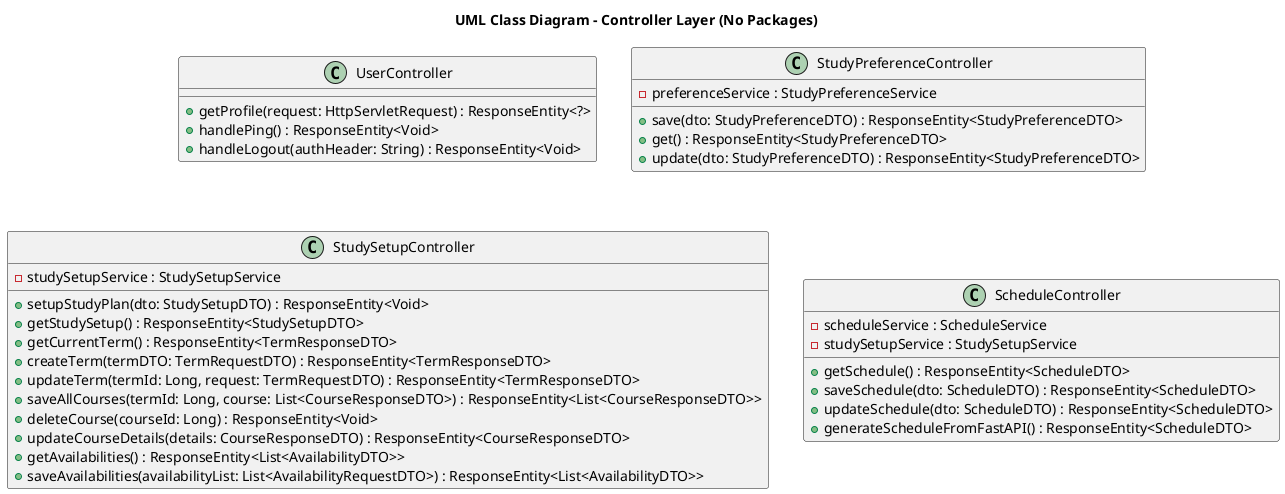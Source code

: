 ' @startuml
' title Controller Layer Class Diagram

' class StudyPreferenceController {
'     - preferenceService : StudyPreferenceService
'     + save(dto: StudyPreferenceDTO) : ResponseEntity<StudyPreferenceDTO>
'     + get() : ResponseEntity<StudyPreferenceDTO>
'     + update(dto: StudyPreferenceDTO) : ResponseEntity<StudyPreferenceDTO>
' }

' class StudySetupController {
'     - studySetupService : StudySetupService
'     + getStudySetup() : ResponseEntity<StudySetupDTO>
'     + setupStudyPlan(dto: StudySetupDTO) : ResponseEntity<Void>
' }

' class UserController {
'     + getProfile(request: HttpServletRequest) : ResponseEntity<?>
'     + handlePing() : ResponseEntity<Void>
'     + handleLogout(authHeader: String) : ResponseEntity<Void>
' }

' interface StudyPreferenceService {
'     + saveOrUpdate(uid: String, dto: StudyPreferenceDTO) : StudyPreferenceDTO
'     + getPreference(uid: String) : Optional<StudyPreferenceDTO>
' }

' interface StudySetupService {
'     + getStudySetup(uid: String) : StudySetupDTO
'     + processStudySetup(uid: String, dto: StudySetupDTO) : void
' }

' StudyPreferenceController --> StudyPreferenceService
' StudySetupController --> StudySetupService
' @enduml

@startuml
title UML Class Diagram - Controller Layer (No Packages)

class UserController {
    + getProfile(request: HttpServletRequest) : ResponseEntity<?>
    + handlePing() : ResponseEntity<Void>
    + handleLogout(authHeader: String) : ResponseEntity<Void>
}

class StudyPreferenceController {
    - preferenceService : StudyPreferenceService
    + save(dto: StudyPreferenceDTO) : ResponseEntity<StudyPreferenceDTO>
    + get() : ResponseEntity<StudyPreferenceDTO>
    + update(dto: StudyPreferenceDTO) : ResponseEntity<StudyPreferenceDTO>
}

class StudySetupController {
    - studySetupService : StudySetupService
    + setupStudyPlan(dto: StudySetupDTO) : ResponseEntity<Void>
    + getStudySetup() : ResponseEntity<StudySetupDTO>
    + getCurrentTerm() : ResponseEntity<TermResponseDTO>
    + createTerm(termDTO: TermRequestDTO) : ResponseEntity<TermResponseDTO>
    + updateTerm(termId: Long, request: TermRequestDTO) : ResponseEntity<TermResponseDTO>
    + saveAllCourses(termId: Long, course: List<CourseResponseDTO>) : ResponseEntity<List<CourseResponseDTO>>
    + deleteCourse(courseId: Long) : ResponseEntity<Void>
    + updateCourseDetails(details: CourseResponseDTO) : ResponseEntity<CourseResponseDTO>
    + getAvailabilities() : ResponseEntity<List<AvailabilityDTO>>
    + saveAvailabilities(availabilityList: List<AvailabilityRequestDTO>) : ResponseEntity<List<AvailabilityDTO>>
}

class ScheduleController {
    - scheduleService : ScheduleService
    - studySetupService : StudySetupService
    + getSchedule() : ResponseEntity<ScheduleDTO>
    + saveSchedule(dto: ScheduleDTO) : ResponseEntity<ScheduleDTO>
    + updateSchedule(dto: ScheduleDTO) : ResponseEntity<ScheduleDTO>
    + generateScheduleFromFastAPI() : ResponseEntity<ScheduleDTO>
}

@enduml
